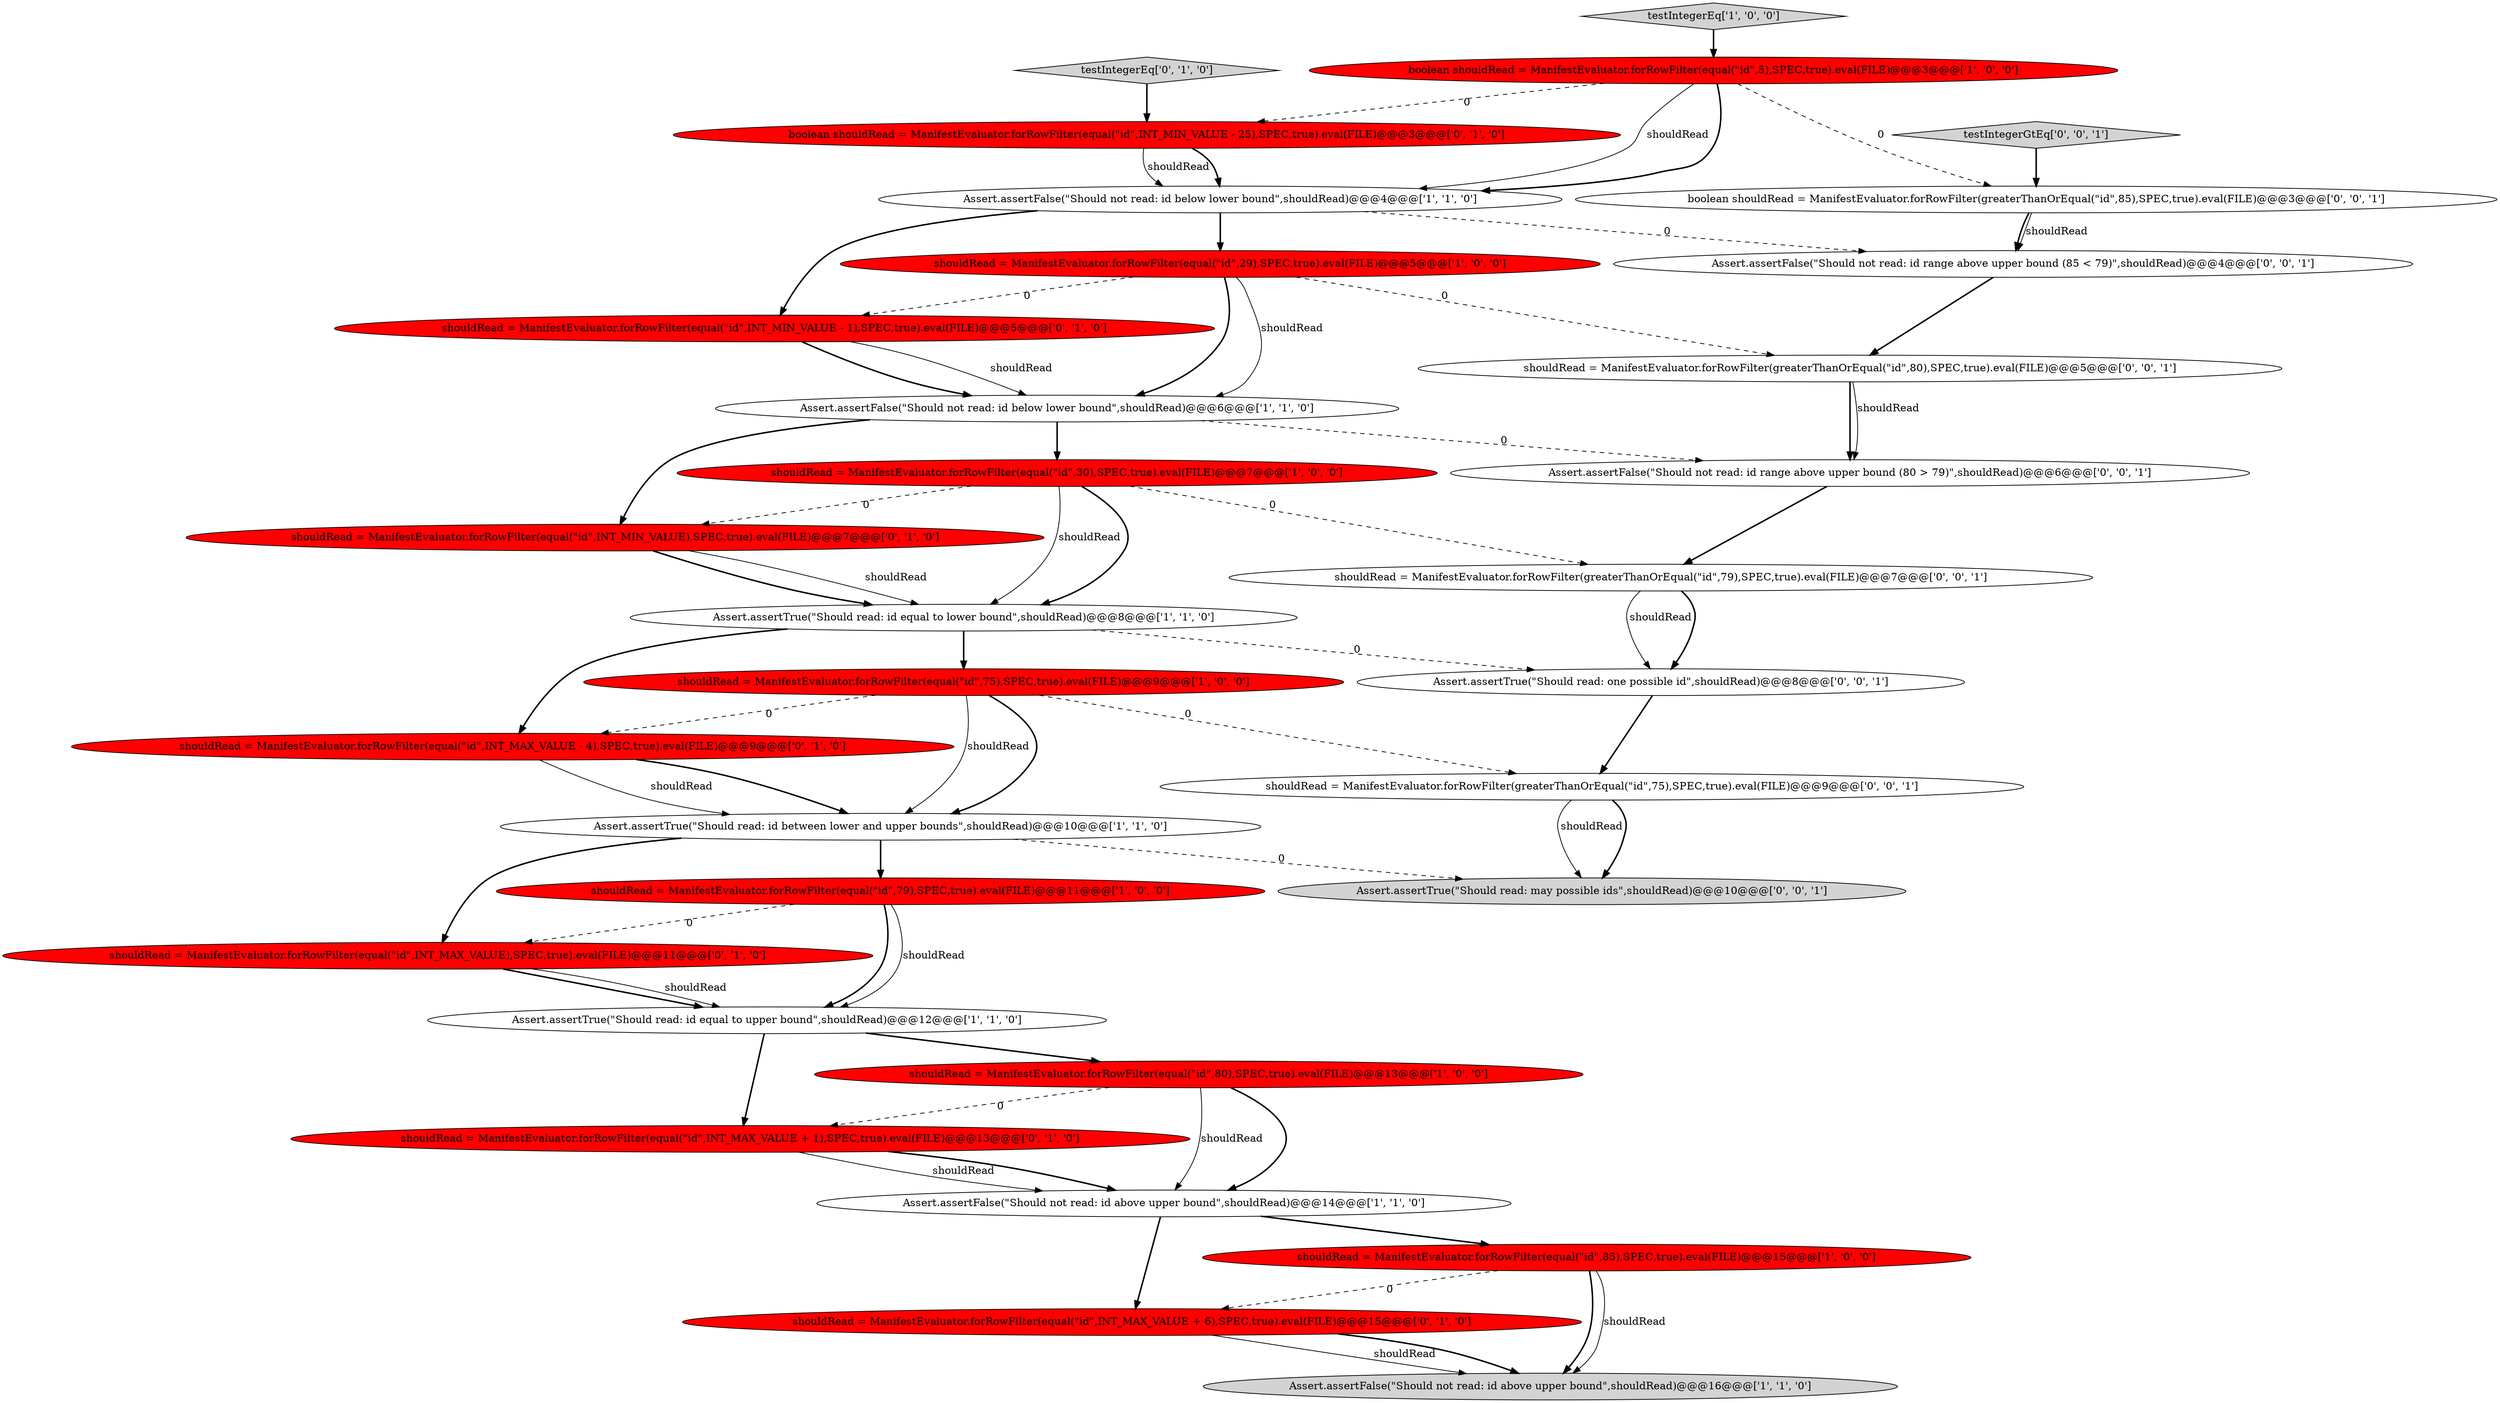 digraph {
2 [style = filled, label = "shouldRead = ManifestEvaluator.forRowFilter(equal(\"id\",29),SPEC,true).eval(FILE)@@@5@@@['1', '0', '0']", fillcolor = red, shape = ellipse image = "AAA1AAABBB1BBB"];
20 [style = filled, label = "shouldRead = ManifestEvaluator.forRowFilter(equal(\"id\",INT_MAX_VALUE + 1),SPEC,true).eval(FILE)@@@13@@@['0', '1', '0']", fillcolor = red, shape = ellipse image = "AAA1AAABBB2BBB"];
5 [style = filled, label = "shouldRead = ManifestEvaluator.forRowFilter(equal(\"id\",80),SPEC,true).eval(FILE)@@@13@@@['1', '0', '0']", fillcolor = red, shape = ellipse image = "AAA1AAABBB1BBB"];
15 [style = filled, label = "shouldRead = ManifestEvaluator.forRowFilter(equal(\"id\",INT_MIN_VALUE - 1),SPEC,true).eval(FILE)@@@5@@@['0', '1', '0']", fillcolor = red, shape = ellipse image = "AAA1AAABBB2BBB"];
21 [style = filled, label = "shouldRead = ManifestEvaluator.forRowFilter(equal(\"id\",INT_MIN_VALUE),SPEC,true).eval(FILE)@@@7@@@['0', '1', '0']", fillcolor = red, shape = ellipse image = "AAA1AAABBB2BBB"];
14 [style = filled, label = "Assert.assertFalse(\"Should not read: id below lower bound\",shouldRead)@@@4@@@['1', '1', '0']", fillcolor = white, shape = ellipse image = "AAA0AAABBB1BBB"];
3 [style = filled, label = "Assert.assertFalse(\"Should not read: id above upper bound\",shouldRead)@@@14@@@['1', '1', '0']", fillcolor = white, shape = ellipse image = "AAA0AAABBB1BBB"];
8 [style = filled, label = "Assert.assertFalse(\"Should not read: id below lower bound\",shouldRead)@@@6@@@['1', '1', '0']", fillcolor = white, shape = ellipse image = "AAA0AAABBB1BBB"];
26 [style = filled, label = "shouldRead = ManifestEvaluator.forRowFilter(greaterThanOrEqual(\"id\",75),SPEC,true).eval(FILE)@@@9@@@['0', '0', '1']", fillcolor = white, shape = ellipse image = "AAA0AAABBB3BBB"];
24 [style = filled, label = "Assert.assertTrue(\"Should read: one possible id\",shouldRead)@@@8@@@['0', '0', '1']", fillcolor = white, shape = ellipse image = "AAA0AAABBB3BBB"];
17 [style = filled, label = "shouldRead = ManifestEvaluator.forRowFilter(equal(\"id\",INT_MAX_VALUE - 4),SPEC,true).eval(FILE)@@@9@@@['0', '1', '0']", fillcolor = red, shape = ellipse image = "AAA1AAABBB2BBB"];
0 [style = filled, label = "boolean shouldRead = ManifestEvaluator.forRowFilter(equal(\"id\",5),SPEC,true).eval(FILE)@@@3@@@['1', '0', '0']", fillcolor = red, shape = ellipse image = "AAA1AAABBB1BBB"];
28 [style = filled, label = "Assert.assertTrue(\"Should read: may possible ids\",shouldRead)@@@10@@@['0', '0', '1']", fillcolor = lightgray, shape = ellipse image = "AAA0AAABBB3BBB"];
6 [style = filled, label = "Assert.assertTrue(\"Should read: id equal to lower bound\",shouldRead)@@@8@@@['1', '1', '0']", fillcolor = white, shape = ellipse image = "AAA0AAABBB1BBB"];
10 [style = filled, label = "shouldRead = ManifestEvaluator.forRowFilter(equal(\"id\",30),SPEC,true).eval(FILE)@@@7@@@['1', '0', '0']", fillcolor = red, shape = ellipse image = "AAA1AAABBB1BBB"];
11 [style = filled, label = "Assert.assertTrue(\"Should read: id equal to upper bound\",shouldRead)@@@12@@@['1', '1', '0']", fillcolor = white, shape = ellipse image = "AAA0AAABBB1BBB"];
7 [style = filled, label = "testIntegerEq['1', '0', '0']", fillcolor = lightgray, shape = diamond image = "AAA0AAABBB1BBB"];
25 [style = filled, label = "Assert.assertFalse(\"Should not read: id range above upper bound (85 < 79)\",shouldRead)@@@4@@@['0', '0', '1']", fillcolor = white, shape = ellipse image = "AAA0AAABBB3BBB"];
1 [style = filled, label = "Assert.assertTrue(\"Should read: id between lower and upper bounds\",shouldRead)@@@10@@@['1', '1', '0']", fillcolor = white, shape = ellipse image = "AAA0AAABBB1BBB"];
9 [style = filled, label = "shouldRead = ManifestEvaluator.forRowFilter(equal(\"id\",79),SPEC,true).eval(FILE)@@@11@@@['1', '0', '0']", fillcolor = red, shape = ellipse image = "AAA1AAABBB1BBB"];
30 [style = filled, label = "Assert.assertFalse(\"Should not read: id range above upper bound (80 > 79)\",shouldRead)@@@6@@@['0', '0', '1']", fillcolor = white, shape = ellipse image = "AAA0AAABBB3BBB"];
16 [style = filled, label = "boolean shouldRead = ManifestEvaluator.forRowFilter(equal(\"id\",INT_MIN_VALUE - 25),SPEC,true).eval(FILE)@@@3@@@['0', '1', '0']", fillcolor = red, shape = ellipse image = "AAA1AAABBB2BBB"];
27 [style = filled, label = "shouldRead = ManifestEvaluator.forRowFilter(greaterThanOrEqual(\"id\",80),SPEC,true).eval(FILE)@@@5@@@['0', '0', '1']", fillcolor = white, shape = ellipse image = "AAA0AAABBB3BBB"];
12 [style = filled, label = "shouldRead = ManifestEvaluator.forRowFilter(equal(\"id\",85),SPEC,true).eval(FILE)@@@15@@@['1', '0', '0']", fillcolor = red, shape = ellipse image = "AAA1AAABBB1BBB"];
19 [style = filled, label = "shouldRead = ManifestEvaluator.forRowFilter(equal(\"id\",INT_MAX_VALUE),SPEC,true).eval(FILE)@@@11@@@['0', '1', '0']", fillcolor = red, shape = ellipse image = "AAA1AAABBB2BBB"];
29 [style = filled, label = "shouldRead = ManifestEvaluator.forRowFilter(greaterThanOrEqual(\"id\",79),SPEC,true).eval(FILE)@@@7@@@['0', '0', '1']", fillcolor = white, shape = ellipse image = "AAA0AAABBB3BBB"];
13 [style = filled, label = "Assert.assertFalse(\"Should not read: id above upper bound\",shouldRead)@@@16@@@['1', '1', '0']", fillcolor = lightgray, shape = ellipse image = "AAA0AAABBB1BBB"];
23 [style = filled, label = "boolean shouldRead = ManifestEvaluator.forRowFilter(greaterThanOrEqual(\"id\",85),SPEC,true).eval(FILE)@@@3@@@['0', '0', '1']", fillcolor = white, shape = ellipse image = "AAA0AAABBB3BBB"];
31 [style = filled, label = "testIntegerGtEq['0', '0', '1']", fillcolor = lightgray, shape = diamond image = "AAA0AAABBB3BBB"];
18 [style = filled, label = "testIntegerEq['0', '1', '0']", fillcolor = lightgray, shape = diamond image = "AAA0AAABBB2BBB"];
4 [style = filled, label = "shouldRead = ManifestEvaluator.forRowFilter(equal(\"id\",75),SPEC,true).eval(FILE)@@@9@@@['1', '0', '0']", fillcolor = red, shape = ellipse image = "AAA1AAABBB1BBB"];
22 [style = filled, label = "shouldRead = ManifestEvaluator.forRowFilter(equal(\"id\",INT_MAX_VALUE + 6),SPEC,true).eval(FILE)@@@15@@@['0', '1', '0']", fillcolor = red, shape = ellipse image = "AAA1AAABBB2BBB"];
5->3 [style = bold, label=""];
6->17 [style = bold, label=""];
11->20 [style = bold, label=""];
8->10 [style = bold, label=""];
23->25 [style = bold, label=""];
2->8 [style = solid, label="shouldRead"];
31->23 [style = bold, label=""];
10->21 [style = dashed, label="0"];
9->11 [style = bold, label=""];
17->1 [style = bold, label=""];
21->6 [style = bold, label=""];
23->25 [style = solid, label="shouldRead"];
10->6 [style = solid, label="shouldRead"];
4->17 [style = dashed, label="0"];
14->25 [style = dashed, label="0"];
0->23 [style = dashed, label="0"];
27->30 [style = bold, label=""];
26->28 [style = solid, label="shouldRead"];
0->16 [style = dashed, label="0"];
2->27 [style = dashed, label="0"];
21->6 [style = solid, label="shouldRead"];
19->11 [style = bold, label=""];
7->0 [style = bold, label=""];
20->3 [style = bold, label=""];
4->26 [style = dashed, label="0"];
3->12 [style = bold, label=""];
10->29 [style = dashed, label="0"];
27->30 [style = solid, label="shouldRead"];
1->28 [style = dashed, label="0"];
3->22 [style = bold, label=""];
16->14 [style = solid, label="shouldRead"];
10->6 [style = bold, label=""];
30->29 [style = bold, label=""];
1->9 [style = bold, label=""];
22->13 [style = solid, label="shouldRead"];
5->20 [style = dashed, label="0"];
4->1 [style = solid, label="shouldRead"];
20->3 [style = solid, label="shouldRead"];
2->15 [style = dashed, label="0"];
29->24 [style = solid, label="shouldRead"];
17->1 [style = solid, label="shouldRead"];
9->19 [style = dashed, label="0"];
25->27 [style = bold, label=""];
12->13 [style = bold, label=""];
6->4 [style = bold, label=""];
11->5 [style = bold, label=""];
24->26 [style = bold, label=""];
0->14 [style = bold, label=""];
9->11 [style = solid, label="shouldRead"];
5->3 [style = solid, label="shouldRead"];
6->24 [style = dashed, label="0"];
12->22 [style = dashed, label="0"];
12->13 [style = solid, label="shouldRead"];
8->21 [style = bold, label=""];
16->14 [style = bold, label=""];
14->15 [style = bold, label=""];
14->2 [style = bold, label=""];
19->11 [style = solid, label="shouldRead"];
4->1 [style = bold, label=""];
26->28 [style = bold, label=""];
8->30 [style = dashed, label="0"];
1->19 [style = bold, label=""];
29->24 [style = bold, label=""];
0->14 [style = solid, label="shouldRead"];
15->8 [style = solid, label="shouldRead"];
15->8 [style = bold, label=""];
22->13 [style = bold, label=""];
2->8 [style = bold, label=""];
18->16 [style = bold, label=""];
}
